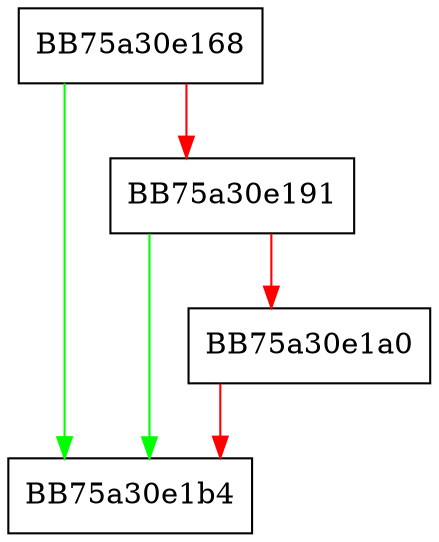 digraph WriteBlob {
  node [shape="box"];
  graph [splines=ortho];
  BB75a30e168 -> BB75a30e1b4 [color="green"];
  BB75a30e168 -> BB75a30e191 [color="red"];
  BB75a30e191 -> BB75a30e1b4 [color="green"];
  BB75a30e191 -> BB75a30e1a0 [color="red"];
  BB75a30e1a0 -> BB75a30e1b4 [color="red"];
}